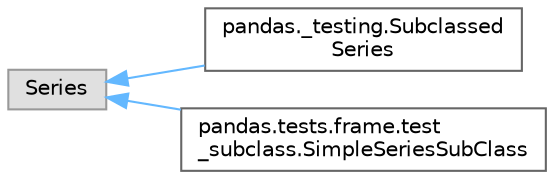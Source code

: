digraph "Graphical Class Hierarchy"
{
 // LATEX_PDF_SIZE
  bgcolor="transparent";
  edge [fontname=Helvetica,fontsize=10,labelfontname=Helvetica,labelfontsize=10];
  node [fontname=Helvetica,fontsize=10,shape=box,height=0.2,width=0.4];
  rankdir="LR";
  Node0 [id="Node000000",label="Series",height=0.2,width=0.4,color="grey60", fillcolor="#E0E0E0", style="filled",tooltip=" "];
  Node0 -> Node1 [id="edge5558_Node000000_Node000001",dir="back",color="steelblue1",style="solid",tooltip=" "];
  Node1 [id="Node000001",label="pandas._testing.Subclassed\lSeries",height=0.2,width=0.4,color="grey40", fillcolor="white", style="filled",URL="$d8/d0e/classpandas_1_1__testing_1_1SubclassedSeries.html",tooltip=" "];
  Node0 -> Node2 [id="edge5559_Node000000_Node000002",dir="back",color="steelblue1",style="solid",tooltip=" "];
  Node2 [id="Node000002",label="pandas.tests.frame.test\l_subclass.SimpleSeriesSubClass",height=0.2,width=0.4,color="grey40", fillcolor="white", style="filled",URL="$d3/d99/classpandas_1_1tests_1_1frame_1_1test__subclass_1_1SimpleSeriesSubClass.html",tooltip=" "];
}
